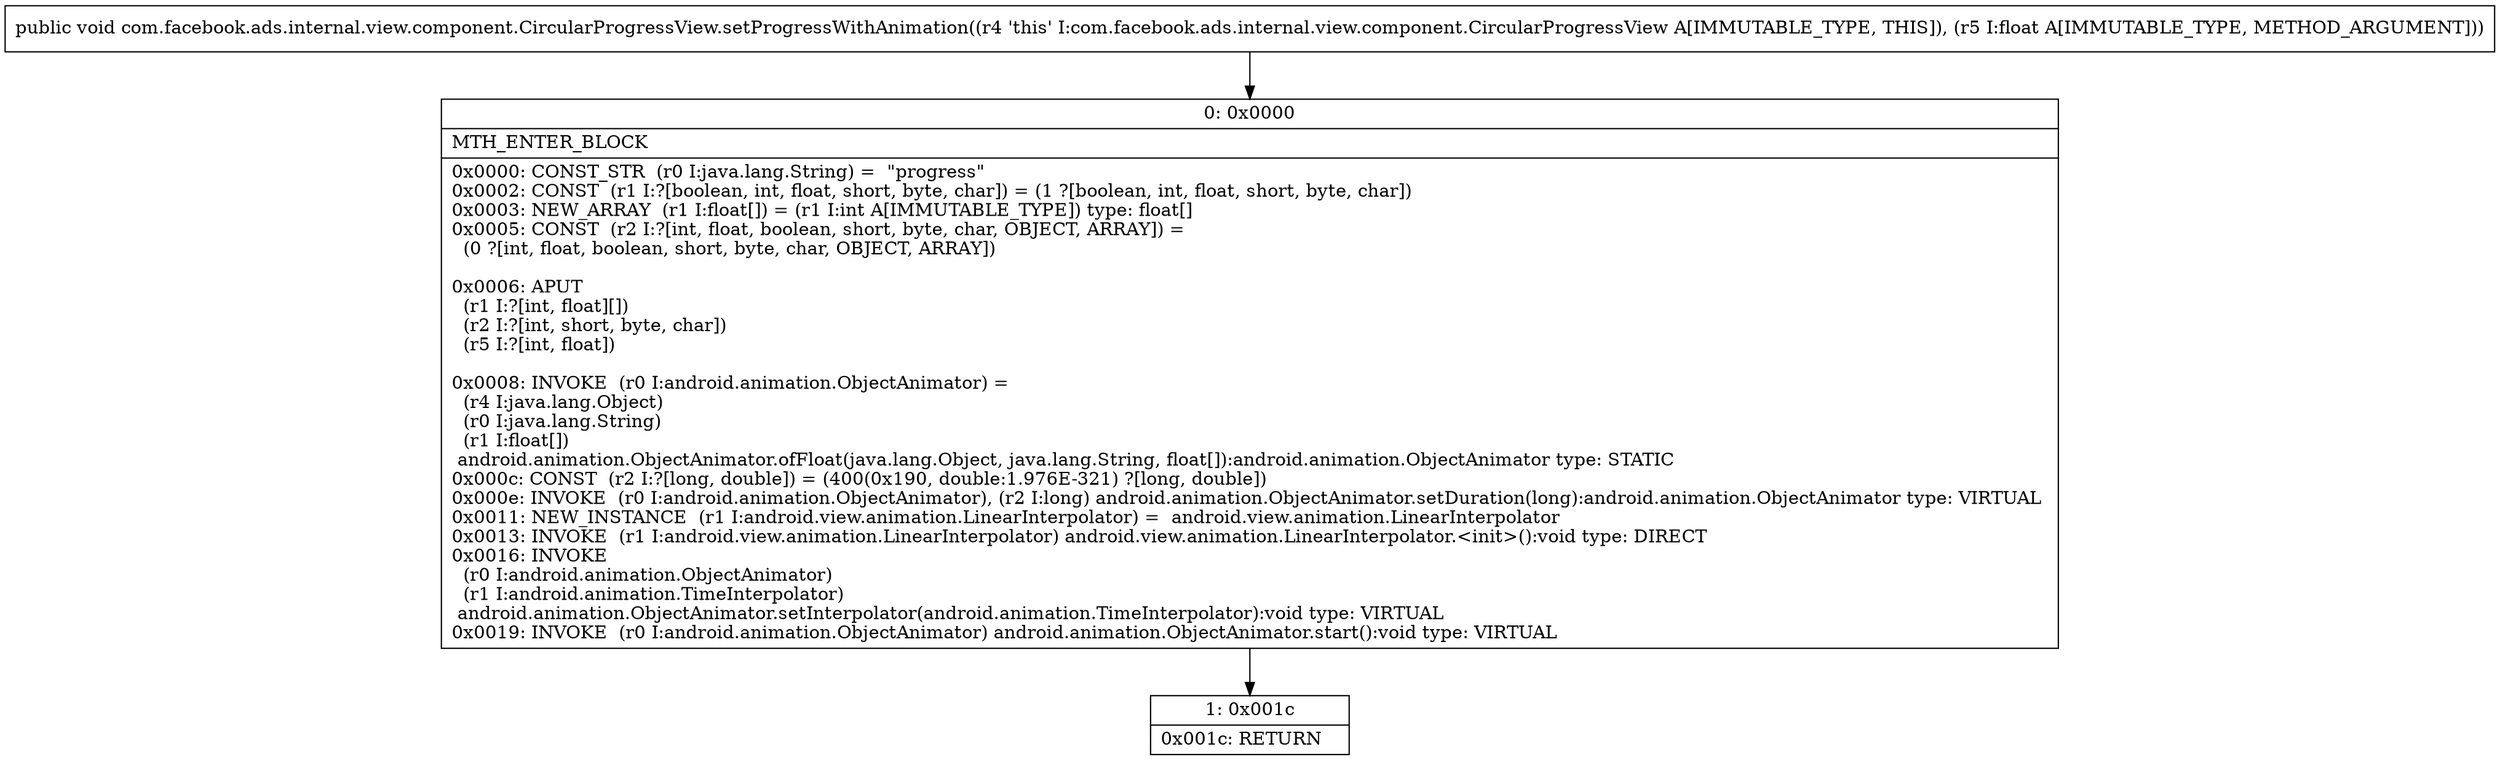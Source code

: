 digraph "CFG forcom.facebook.ads.internal.view.component.CircularProgressView.setProgressWithAnimation(F)V" {
Node_0 [shape=record,label="{0\:\ 0x0000|MTH_ENTER_BLOCK\l|0x0000: CONST_STR  (r0 I:java.lang.String) =  \"progress\" \l0x0002: CONST  (r1 I:?[boolean, int, float, short, byte, char]) = (1 ?[boolean, int, float, short, byte, char]) \l0x0003: NEW_ARRAY  (r1 I:float[]) = (r1 I:int A[IMMUTABLE_TYPE]) type: float[] \l0x0005: CONST  (r2 I:?[int, float, boolean, short, byte, char, OBJECT, ARRAY]) = \l  (0 ?[int, float, boolean, short, byte, char, OBJECT, ARRAY])\l \l0x0006: APUT  \l  (r1 I:?[int, float][])\l  (r2 I:?[int, short, byte, char])\l  (r5 I:?[int, float])\l \l0x0008: INVOKE  (r0 I:android.animation.ObjectAnimator) = \l  (r4 I:java.lang.Object)\l  (r0 I:java.lang.String)\l  (r1 I:float[])\l android.animation.ObjectAnimator.ofFloat(java.lang.Object, java.lang.String, float[]):android.animation.ObjectAnimator type: STATIC \l0x000c: CONST  (r2 I:?[long, double]) = (400(0x190, double:1.976E\-321) ?[long, double]) \l0x000e: INVOKE  (r0 I:android.animation.ObjectAnimator), (r2 I:long) android.animation.ObjectAnimator.setDuration(long):android.animation.ObjectAnimator type: VIRTUAL \l0x0011: NEW_INSTANCE  (r1 I:android.view.animation.LinearInterpolator) =  android.view.animation.LinearInterpolator \l0x0013: INVOKE  (r1 I:android.view.animation.LinearInterpolator) android.view.animation.LinearInterpolator.\<init\>():void type: DIRECT \l0x0016: INVOKE  \l  (r0 I:android.animation.ObjectAnimator)\l  (r1 I:android.animation.TimeInterpolator)\l android.animation.ObjectAnimator.setInterpolator(android.animation.TimeInterpolator):void type: VIRTUAL \l0x0019: INVOKE  (r0 I:android.animation.ObjectAnimator) android.animation.ObjectAnimator.start():void type: VIRTUAL \l}"];
Node_1 [shape=record,label="{1\:\ 0x001c|0x001c: RETURN   \l}"];
MethodNode[shape=record,label="{public void com.facebook.ads.internal.view.component.CircularProgressView.setProgressWithAnimation((r4 'this' I:com.facebook.ads.internal.view.component.CircularProgressView A[IMMUTABLE_TYPE, THIS]), (r5 I:float A[IMMUTABLE_TYPE, METHOD_ARGUMENT])) }"];
MethodNode -> Node_0;
Node_0 -> Node_1;
}

